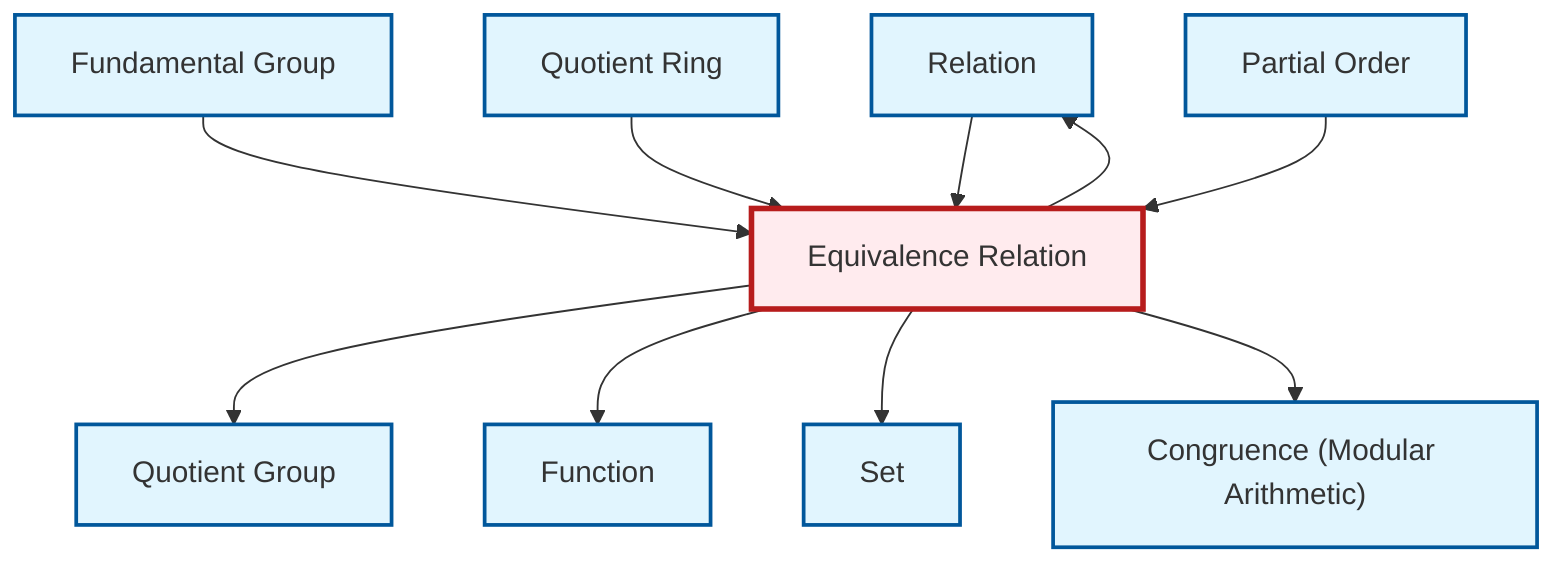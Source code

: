 graph TD
    classDef definition fill:#e1f5fe,stroke:#01579b,stroke-width:2px
    classDef theorem fill:#f3e5f5,stroke:#4a148c,stroke-width:2px
    classDef axiom fill:#fff3e0,stroke:#e65100,stroke-width:2px
    classDef example fill:#e8f5e9,stroke:#1b5e20,stroke-width:2px
    classDef current fill:#ffebee,stroke:#b71c1c,stroke-width:3px
    def-congruence["Congruence (Modular Arithmetic)"]:::definition
    def-relation["Relation"]:::definition
    def-quotient-group["Quotient Group"]:::definition
    def-function["Function"]:::definition
    def-partial-order["Partial Order"]:::definition
    def-equivalence-relation["Equivalence Relation"]:::definition
    def-set["Set"]:::definition
    def-quotient-ring["Quotient Ring"]:::definition
    def-fundamental-group["Fundamental Group"]:::definition
    def-fundamental-group --> def-equivalence-relation
    def-equivalence-relation --> def-quotient-group
    def-relation --> def-equivalence-relation
    def-quotient-ring --> def-equivalence-relation
    def-equivalence-relation --> def-function
    def-partial-order --> def-equivalence-relation
    def-equivalence-relation --> def-relation
    def-equivalence-relation --> def-set
    def-equivalence-relation --> def-congruence
    class def-equivalence-relation current